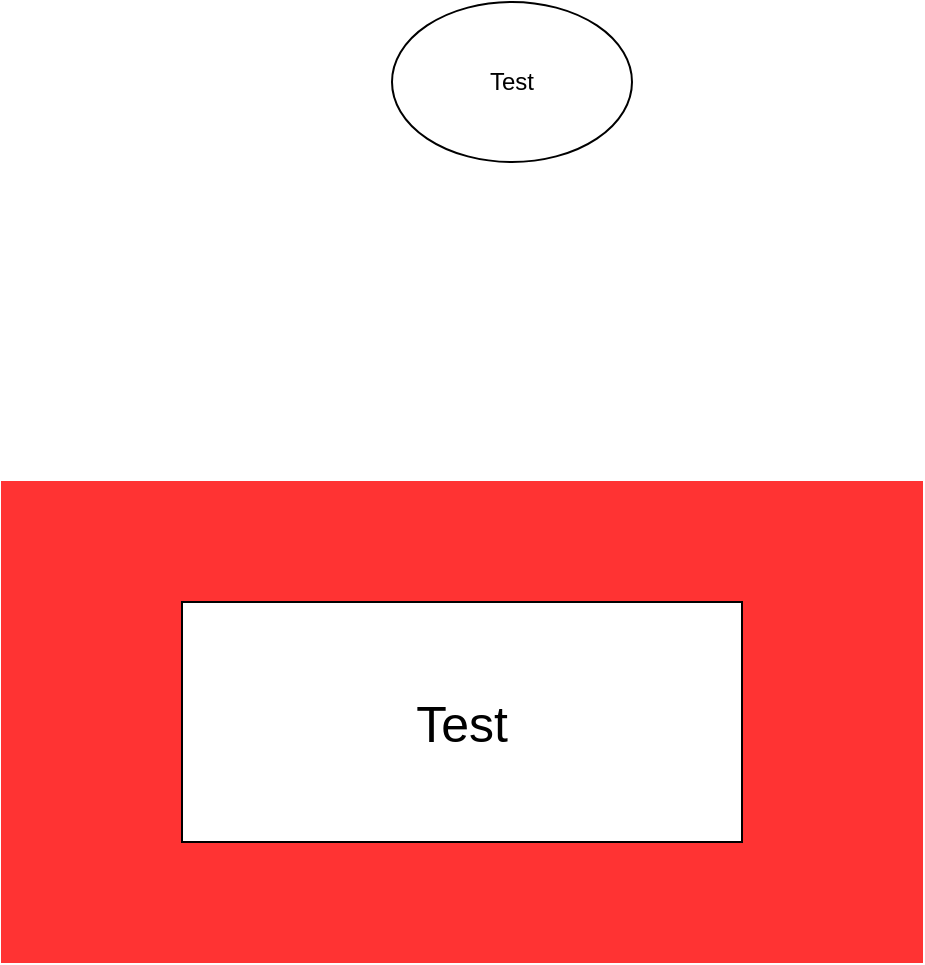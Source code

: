 <mxfile version="24.7.16">
  <diagram name="Page-1" id="lRpdXzTvYQ2GezhW0-wi">
    <mxGraphModel dx="1434" dy="752" grid="1" gridSize="10" guides="1" tooltips="1" connect="1" arrows="1" fold="1" page="1" pageScale="1" pageWidth="850" pageHeight="1100" math="0" shadow="0">
      <root>
        <mxCell id="0" />
        <mxCell id="1" parent="0" />
        <mxCell id="KUZd1lUud154hdW5yM97-3" value="" style="rounded=0;whiteSpace=wrap;html=1;strokeColor=#FF3333;fillColor=#FF3333;" vertex="1" parent="1">
          <mxGeometry x="195" y="350" width="460" height="240" as="geometry" />
        </mxCell>
        <mxCell id="a0pfKgJFgjEHsrckhtJ3-1" value="Test" style="ellipse;whiteSpace=wrap;html=1;" vertex="1" parent="1">
          <mxGeometry x="390" y="110" width="120" height="80" as="geometry" />
        </mxCell>
        <mxCell id="KUZd1lUud154hdW5yM97-1" value="" style="rounded=0;whiteSpace=wrap;html=1;" vertex="1" parent="1">
          <mxGeometry x="285" y="410" width="280" height="120" as="geometry" />
        </mxCell>
        <mxCell id="KUZd1lUud154hdW5yM97-2" value="&lt;font style=&quot;font-size: 25px;&quot;&gt;Test&lt;/font&gt;" style="text;html=1;align=center;verticalAlign=middle;whiteSpace=wrap;rounded=0;" vertex="1" parent="1">
          <mxGeometry x="395" y="455" width="60" height="30" as="geometry" />
        </mxCell>
      </root>
    </mxGraphModel>
  </diagram>
</mxfile>
